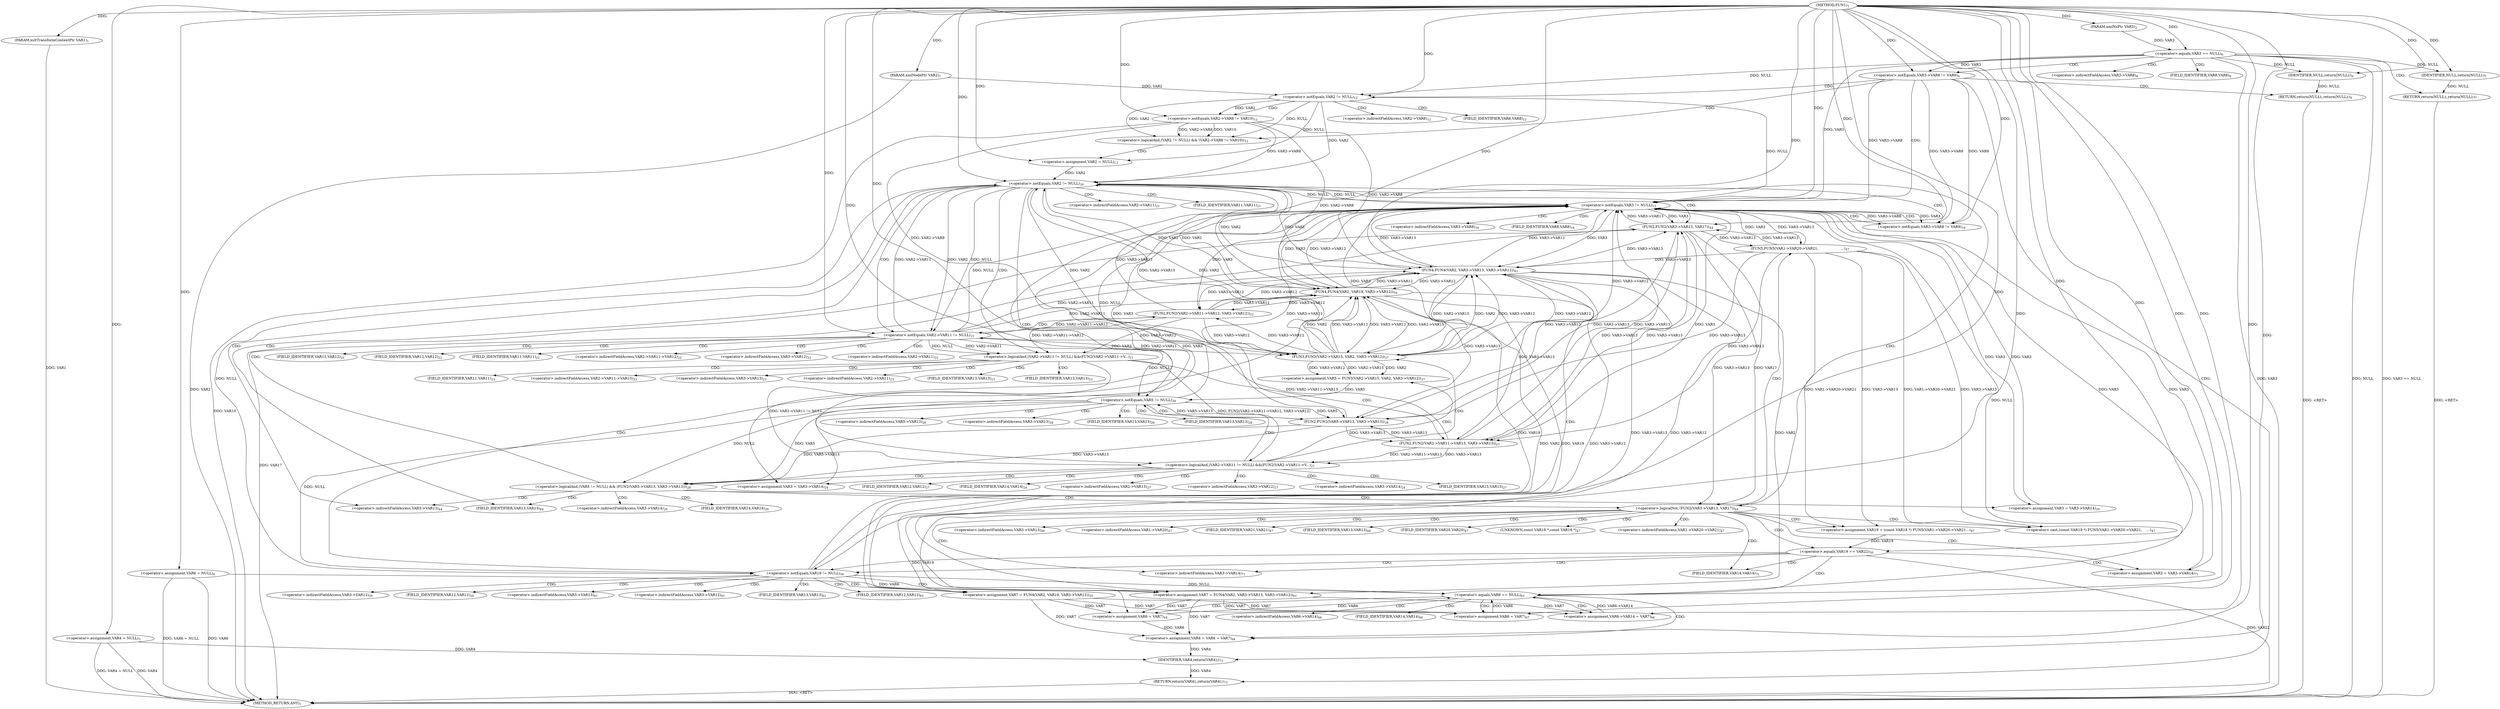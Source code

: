 digraph "FUN1" {  
"8" [label = <(METHOD,FUN1)<SUB>1</SUB>> ]
"213" [label = <(METHOD_RETURN,ANY)<SUB>1</SUB>> ]
"9" [label = <(PARAM,xsltTransformContextPtr VAR1)<SUB>1</SUB>> ]
"10" [label = <(PARAM,xmlNodePtr VAR2)<SUB>1</SUB>> ]
"11" [label = <(PARAM,xmlNsPtr VAR3)<SUB>2</SUB>> ]
"15" [label = <(&lt;operator&gt;.assignment,VAR4 = NULL)<SUB>3</SUB>> ]
"20" [label = <(&lt;operator&gt;.assignment,VAR6 = NULL)<SUB>4</SUB>> ]
"211" [label = <(RETURN,return(VAR4);,return(VAR4);)<SUB>73</SUB>> ]
"24" [label = <(&lt;operator&gt;.equals,VAR3 == NULL)<SUB>6</SUB>> ]
"31" [label = <(&lt;operator&gt;.notEquals,VAR3-&gt;VAR8 != VAR9)<SUB>8</SUB>> ]
"40" [label = <(&lt;operator&gt;.logicalAnd,(VAR2 != NULL) &amp;&amp; (VAR2-&gt;VAR8 != VAR10))<SUB>12</SUB>> ]
"54" [label = <(&lt;operator&gt;.notEquals,VAR3 != NULL)<SUB>15</SUB>> ]
"212" [label = <(IDENTIFIER,VAR4,return(VAR4);)<SUB>73</SUB>> ]
"28" [label = <(RETURN,return(NULL);,return(NULL);)<SUB>7</SUB>> ]
"37" [label = <(RETURN,return(NULL);,return(NULL);)<SUB>9</SUB>> ]
"50" [label = <(&lt;operator&gt;.assignment,VAR2 = NULL)<SUB>13</SUB>> ]
"206" [label = <(&lt;operator&gt;.assignment,VAR3 = VAR3-&gt;VAR14)<SUB>71</SUB>> ]
"29" [label = <(IDENTIFIER,NULL,return(NULL);)<SUB>7</SUB>> ]
"38" [label = <(IDENTIFIER,NULL,return(NULL);)<SUB>9</SUB>> ]
"41" [label = <(&lt;operator&gt;.notEquals,VAR2 != NULL)<SUB>12</SUB>> ]
"44" [label = <(&lt;operator&gt;.notEquals,VAR2-&gt;VAR8 != VAR10)<SUB>12</SUB>> ]
"59" [label = <(&lt;operator&gt;.notEquals,VAR3-&gt;VAR8 != VAR9)<SUB>16</SUB>> ]
"67" [label = <(&lt;operator&gt;.notEquals,VAR2 != NULL)<SUB>20</SUB>> ]
"134" [label = <(&lt;operator&gt;.logicalNot,!FUN2(VAR3-&gt;VAR13, VAR17))<SUB>44</SUB>> ]
"104" [label = <(&lt;operator&gt;.assignment,VAR5 = FUN3(VAR2-&gt;VAR15, VAR2, VAR3-&gt;VAR12))<SUB>27</SUB>> ]
"142" [label = <(&lt;operator&gt;.assignment,VAR19 = (const VAR18 *) FUN5(VAR1-&gt;VAR20-&gt;VAR21...)<SUB>47</SUB>> ]
"72" [label = <(&lt;operator&gt;.logicalAnd,(VAR2-&gt;VAR11 != NULL) &amp;&amp;
		(FUN2(VAR2-&gt;VAR11-&gt;V...)<SUB>21</SUB>> ]
"115" [label = <(&lt;operator&gt;.logicalAnd,(VAR5 != NULL) &amp;&amp; (FUN2(VAR5-&gt;VAR13, VAR3-&gt;VAR13)))<SUB>28</SUB>> ]
"135" [label = <(FUN2,FUN2(VAR3-&gt;VAR13, VAR17))<SUB>44</SUB>> ]
"156" [label = <(&lt;operator&gt;.equals,VAR19 == VAR22)<SUB>50</SUB>> ]
"162" [label = <(&lt;operator&gt;.notEquals,VAR19 != NULL)<SUB>58</SUB>> ]
"187" [label = <(&lt;operator&gt;.equals,VAR6 == NULL)<SUB>63</SUB>> ]
"98" [label = <(&lt;operator&gt;.assignment,VAR3 = VAR3-&gt;VAR14)<SUB>24</SUB>> ]
"106" [label = <(FUN3,FUN3(VAR2-&gt;VAR15, VAR2, VAR3-&gt;VAR12))<SUB>27</SUB>> ]
"127" [label = <(&lt;operator&gt;.assignment,VAR3 = VAR3-&gt;VAR14)<SUB>29</SUB>> ]
"144" [label = <(&lt;operator&gt;.cast,(const VAR18 *) FUN5(VAR1-&gt;VAR20-&gt;VAR21,
 		   ...)<SUB>47</SUB>> ]
"166" [label = <(&lt;operator&gt;.assignment,VAR7 = FUN4(VAR2, VAR19, VAR3-&gt;VAR12))<SUB>59</SUB>> ]
"191" [label = <(&lt;operator&gt;.assignment,VAR4 = VAR6 = VAR7)<SUB>64</SUB>> ]
"73" [label = <(&lt;operator&gt;.logicalAnd,(VAR2-&gt;VAR11 != NULL) &amp;&amp;
		(FUN2(VAR2-&gt;VAR11-&gt;V...)<SUB>21</SUB>> ]
"88" [label = <(FUN2,FUN2(VAR2-&gt;VAR11-&gt;VAR13, VAR3-&gt;VAR13))<SUB>23</SUB>> ]
"116" [label = <(&lt;operator&gt;.notEquals,VAR5 != NULL)<SUB>28</SUB>> ]
"119" [label = <(FUN2,FUN2(VAR5-&gt;VAR13, VAR3-&gt;VAR13))<SUB>28</SUB>> ]
"146" [label = <(FUN5,FUN5(VAR1-&gt;VAR20-&gt;VAR21,
 		                   ...)<SUB>47</SUB>> ]
"176" [label = <(&lt;operator&gt;.assignment,VAR7 = FUN4(VAR2, VAR3-&gt;VAR13, VAR3-&gt;VAR12))<SUB>61</SUB>> ]
"198" [label = <(&lt;operator&gt;.assignment,VAR6-&gt;VAR14 = VAR7)<SUB>66</SUB>> ]
"203" [label = <(&lt;operator&gt;.assignment,VAR6 = VAR7)<SUB>67</SUB>> ]
"74" [label = <(&lt;operator&gt;.notEquals,VAR2-&gt;VAR11 != NULL)<SUB>21</SUB>> ]
"79" [label = <(FUN2,FUN2(VAR2-&gt;VAR11-&gt;VAR12, VAR3-&gt;VAR12))<SUB>22</SUB>> ]
"168" [label = <(FUN4,FUN4(VAR2, VAR19, VAR3-&gt;VAR12))<SUB>59</SUB>> ]
"193" [label = <(&lt;operator&gt;.assignment,VAR6 = VAR7)<SUB>64</SUB>> ]
"178" [label = <(FUN4,FUN4(VAR2, VAR3-&gt;VAR13, VAR3-&gt;VAR12))<SUB>61</SUB>> ]
"32" [label = <(&lt;operator&gt;.indirectFieldAccess,VAR3-&gt;VAR8)<SUB>8</SUB>> ]
"34" [label = <(FIELD_IDENTIFIER,VAR8,VAR8)<SUB>8</SUB>> ]
"45" [label = <(&lt;operator&gt;.indirectFieldAccess,VAR2-&gt;VAR8)<SUB>12</SUB>> ]
"208" [label = <(&lt;operator&gt;.indirectFieldAccess,VAR3-&gt;VAR14)<SUB>71</SUB>> ]
"47" [label = <(FIELD_IDENTIFIER,VAR8,VAR8)<SUB>12</SUB>> ]
"60" [label = <(&lt;operator&gt;.indirectFieldAccess,VAR3-&gt;VAR8)<SUB>16</SUB>> ]
"210" [label = <(FIELD_IDENTIFIER,VAR14,VAR14)<SUB>71</SUB>> ]
"62" [label = <(FIELD_IDENTIFIER,VAR8,VAR8)<SUB>16</SUB>> ]
"136" [label = <(&lt;operator&gt;.indirectFieldAccess,VAR3-&gt;VAR13)<SUB>44</SUB>> ]
"107" [label = <(&lt;operator&gt;.indirectFieldAccess,VAR2-&gt;VAR15)<SUB>27</SUB>> ]
"111" [label = <(&lt;operator&gt;.indirectFieldAccess,VAR3-&gt;VAR12)<SUB>27</SUB>> ]
"138" [label = <(FIELD_IDENTIFIER,VAR13,VAR13)<SUB>44</SUB>> ]
"145" [label = <(UNKNOWN,const VAR18 *,const VAR18 *)<SUB>47</SUB>> ]
"89" [label = <(&lt;operator&gt;.indirectFieldAccess,VAR2-&gt;VAR11-&gt;VAR13)<SUB>23</SUB>> ]
"94" [label = <(&lt;operator&gt;.indirectFieldAccess,VAR3-&gt;VAR13)<SUB>23</SUB>> ]
"100" [label = <(&lt;operator&gt;.indirectFieldAccess,VAR3-&gt;VAR14)<SUB>24</SUB>> ]
"109" [label = <(FIELD_IDENTIFIER,VAR15,VAR15)<SUB>27</SUB>> ]
"113" [label = <(FIELD_IDENTIFIER,VAR12,VAR12)<SUB>27</SUB>> ]
"120" [label = <(&lt;operator&gt;.indirectFieldAccess,VAR5-&gt;VAR13)<SUB>28</SUB>> ]
"123" [label = <(&lt;operator&gt;.indirectFieldAccess,VAR3-&gt;VAR13)<SUB>28</SUB>> ]
"129" [label = <(&lt;operator&gt;.indirectFieldAccess,VAR3-&gt;VAR14)<SUB>29</SUB>> ]
"147" [label = <(&lt;operator&gt;.indirectFieldAccess,VAR1-&gt;VAR20-&gt;VAR21)<SUB>47</SUB>> ]
"152" [label = <(&lt;operator&gt;.indirectFieldAccess,VAR3-&gt;VAR13)<SUB>48</SUB>> ]
"75" [label = <(&lt;operator&gt;.indirectFieldAccess,VAR2-&gt;VAR11)<SUB>21</SUB>> ]
"80" [label = <(&lt;operator&gt;.indirectFieldAccess,VAR2-&gt;VAR11-&gt;VAR12)<SUB>22</SUB>> ]
"85" [label = <(&lt;operator&gt;.indirectFieldAccess,VAR3-&gt;VAR12)<SUB>22</SUB>> ]
"90" [label = <(&lt;operator&gt;.indirectFieldAccess,VAR2-&gt;VAR11)<SUB>23</SUB>> ]
"93" [label = <(FIELD_IDENTIFIER,VAR13,VAR13)<SUB>23</SUB>> ]
"96" [label = <(FIELD_IDENTIFIER,VAR13,VAR13)<SUB>23</SUB>> ]
"102" [label = <(FIELD_IDENTIFIER,VAR14,VAR14)<SUB>24</SUB>> ]
"122" [label = <(FIELD_IDENTIFIER,VAR13,VAR13)<SUB>28</SUB>> ]
"125" [label = <(FIELD_IDENTIFIER,VAR13,VAR13)<SUB>28</SUB>> ]
"131" [label = <(FIELD_IDENTIFIER,VAR14,VAR14)<SUB>29</SUB>> ]
"148" [label = <(&lt;operator&gt;.indirectFieldAccess,VAR1-&gt;VAR20)<SUB>47</SUB>> ]
"151" [label = <(FIELD_IDENTIFIER,VAR21,VAR21)<SUB>47</SUB>> ]
"154" [label = <(FIELD_IDENTIFIER,VAR13,VAR13)<SUB>48</SUB>> ]
"171" [label = <(&lt;operator&gt;.indirectFieldAccess,VAR3-&gt;VAR12)<SUB>59</SUB>> ]
"199" [label = <(&lt;operator&gt;.indirectFieldAccess,VAR6-&gt;VAR14)<SUB>66</SUB>> ]
"77" [label = <(FIELD_IDENTIFIER,VAR11,VAR11)<SUB>21</SUB>> ]
"81" [label = <(&lt;operator&gt;.indirectFieldAccess,VAR2-&gt;VAR11)<SUB>22</SUB>> ]
"84" [label = <(FIELD_IDENTIFIER,VAR12,VAR12)<SUB>22</SUB>> ]
"87" [label = <(FIELD_IDENTIFIER,VAR12,VAR12)<SUB>22</SUB>> ]
"92" [label = <(FIELD_IDENTIFIER,VAR11,VAR11)<SUB>23</SUB>> ]
"150" [label = <(FIELD_IDENTIFIER,VAR20,VAR20)<SUB>47</SUB>> ]
"173" [label = <(FIELD_IDENTIFIER,VAR12,VAR12)<SUB>59</SUB>> ]
"180" [label = <(&lt;operator&gt;.indirectFieldAccess,VAR3-&gt;VAR13)<SUB>61</SUB>> ]
"183" [label = <(&lt;operator&gt;.indirectFieldAccess,VAR3-&gt;VAR12)<SUB>61</SUB>> ]
"201" [label = <(FIELD_IDENTIFIER,VAR14,VAR14)<SUB>66</SUB>> ]
"83" [label = <(FIELD_IDENTIFIER,VAR11,VAR11)<SUB>22</SUB>> ]
"182" [label = <(FIELD_IDENTIFIER,VAR13,VAR13)<SUB>61</SUB>> ]
"185" [label = <(FIELD_IDENTIFIER,VAR12,VAR12)<SUB>61</SUB>> ]
  "37" -> "213"  [ label = "DDG: &lt;RET&gt;"] 
  "211" -> "213"  [ label = "DDG: &lt;RET&gt;"] 
  "28" -> "213"  [ label = "DDG: &lt;RET&gt;"] 
  "9" -> "213"  [ label = "DDG: VAR1"] 
  "10" -> "213"  [ label = "DDG: VAR2"] 
  "15" -> "213"  [ label = "DDG: VAR4"] 
  "15" -> "213"  [ label = "DDG: VAR4 = NULL"] 
  "20" -> "213"  [ label = "DDG: VAR6"] 
  "20" -> "213"  [ label = "DDG: VAR6 = NULL"] 
  "24" -> "213"  [ label = "DDG: VAR3"] 
  "24" -> "213"  [ label = "DDG: NULL"] 
  "24" -> "213"  [ label = "DDG: VAR3 == NULL"] 
  "135" -> "213"  [ label = "DDG: VAR17"] 
  "44" -> "213"  [ label = "DDG: VAR10"] 
  "156" -> "213"  [ label = "DDG: VAR22"] 
  "8" -> "9"  [ label = "DDG: "] 
  "8" -> "10"  [ label = "DDG: "] 
  "8" -> "11"  [ label = "DDG: "] 
  "8" -> "15"  [ label = "DDG: "] 
  "8" -> "20"  [ label = "DDG: "] 
  "212" -> "211"  [ label = "DDG: VAR4"] 
  "15" -> "212"  [ label = "DDG: VAR4"] 
  "191" -> "212"  [ label = "DDG: VAR4"] 
  "8" -> "212"  [ label = "DDG: "] 
  "11" -> "24"  [ label = "DDG: VAR3"] 
  "8" -> "24"  [ label = "DDG: "] 
  "29" -> "28"  [ label = "DDG: NULL"] 
  "24" -> "31"  [ label = "DDG: VAR3"] 
  "8" -> "31"  [ label = "DDG: "] 
  "38" -> "37"  [ label = "DDG: NULL"] 
  "41" -> "40"  [ label = "DDG: VAR2"] 
  "41" -> "40"  [ label = "DDG: NULL"] 
  "44" -> "40"  [ label = "DDG: VAR2-&gt;VAR8"] 
  "44" -> "40"  [ label = "DDG: VAR10"] 
  "41" -> "50"  [ label = "DDG: NULL"] 
  "8" -> "50"  [ label = "DDG: "] 
  "24" -> "54"  [ label = "DDG: VAR3"] 
  "31" -> "54"  [ label = "DDG: VAR3-&gt;VAR8"] 
  "59" -> "54"  [ label = "DDG: VAR3-&gt;VAR8"] 
  "79" -> "54"  [ label = "DDG: VAR3-&gt;VAR12"] 
  "88" -> "54"  [ label = "DDG: VAR3-&gt;VAR13"] 
  "106" -> "54"  [ label = "DDG: VAR3-&gt;VAR12"] 
  "119" -> "54"  [ label = "DDG: VAR3-&gt;VAR13"] 
  "135" -> "54"  [ label = "DDG: VAR3-&gt;VAR13"] 
  "146" -> "54"  [ label = "DDG: VAR3-&gt;VAR13"] 
  "178" -> "54"  [ label = "DDG: VAR3-&gt;VAR13"] 
  "178" -> "54"  [ label = "DDG: VAR3-&gt;VAR12"] 
  "168" -> "54"  [ label = "DDG: VAR3-&gt;VAR12"] 
  "206" -> "54"  [ label = "DDG: VAR3"] 
  "127" -> "54"  [ label = "DDG: VAR3"] 
  "98" -> "54"  [ label = "DDG: VAR3"] 
  "8" -> "54"  [ label = "DDG: "] 
  "41" -> "54"  [ label = "DDG: NULL"] 
  "67" -> "54"  [ label = "DDG: NULL"] 
  "74" -> "54"  [ label = "DDG: NULL"] 
  "116" -> "54"  [ label = "DDG: NULL"] 
  "187" -> "54"  [ label = "DDG: NULL"] 
  "54" -> "206"  [ label = "DDG: VAR3"] 
  "24" -> "29"  [ label = "DDG: NULL"] 
  "8" -> "29"  [ label = "DDG: "] 
  "24" -> "38"  [ label = "DDG: NULL"] 
  "8" -> "38"  [ label = "DDG: "] 
  "10" -> "41"  [ label = "DDG: VAR2"] 
  "8" -> "41"  [ label = "DDG: "] 
  "24" -> "41"  [ label = "DDG: NULL"] 
  "41" -> "44"  [ label = "DDG: VAR2"] 
  "8" -> "44"  [ label = "DDG: "] 
  "31" -> "59"  [ label = "DDG: VAR3-&gt;VAR8"] 
  "54" -> "59"  [ label = "DDG: VAR3"] 
  "31" -> "59"  [ label = "DDG: VAR9"] 
  "8" -> "59"  [ label = "DDG: "] 
  "41" -> "67"  [ label = "DDG: VAR2"] 
  "44" -> "67"  [ label = "DDG: VAR2-&gt;VAR8"] 
  "50" -> "67"  [ label = "DDG: VAR2"] 
  "74" -> "67"  [ label = "DDG: VAR2-&gt;VAR11"] 
  "106" -> "67"  [ label = "DDG: VAR2-&gt;VAR15"] 
  "106" -> "67"  [ label = "DDG: VAR2"] 
  "178" -> "67"  [ label = "DDG: VAR2"] 
  "168" -> "67"  [ label = "DDG: VAR2"] 
  "8" -> "67"  [ label = "DDG: "] 
  "54" -> "67"  [ label = "DDG: NULL"] 
  "106" -> "104"  [ label = "DDG: VAR2-&gt;VAR15"] 
  "106" -> "104"  [ label = "DDG: VAR2"] 
  "106" -> "104"  [ label = "DDG: VAR3-&gt;VAR12"] 
  "135" -> "134"  [ label = "DDG: VAR3-&gt;VAR13"] 
  "135" -> "134"  [ label = "DDG: VAR17"] 
  "146" -> "142"  [ label = "DDG: VAR1-&gt;VAR20-&gt;VAR21"] 
  "146" -> "142"  [ label = "DDG: VAR3-&gt;VAR13"] 
  "54" -> "135"  [ label = "DDG: VAR3"] 
  "88" -> "135"  [ label = "DDG: VAR3-&gt;VAR13"] 
  "119" -> "135"  [ label = "DDG: VAR3-&gt;VAR13"] 
  "146" -> "135"  [ label = "DDG: VAR3-&gt;VAR13"] 
  "178" -> "135"  [ label = "DDG: VAR3-&gt;VAR13"] 
  "8" -> "135"  [ label = "DDG: "] 
  "73" -> "72"  [ label = "DDG: VAR2-&gt;VAR11 != NULL"] 
  "73" -> "72"  [ label = "DDG: FUN2(VAR2-&gt;VAR11-&gt;VAR12, VAR3-&gt;VAR12)"] 
  "88" -> "72"  [ label = "DDG: VAR2-&gt;VAR11-&gt;VAR13"] 
  "88" -> "72"  [ label = "DDG: VAR3-&gt;VAR13"] 
  "54" -> "98"  [ label = "DDG: VAR3"] 
  "67" -> "106"  [ label = "DDG: VAR2"] 
  "44" -> "106"  [ label = "DDG: VAR2-&gt;VAR8"] 
  "74" -> "106"  [ label = "DDG: VAR2-&gt;VAR11"] 
  "8" -> "106"  [ label = "DDG: "] 
  "54" -> "106"  [ label = "DDG: VAR3"] 
  "79" -> "106"  [ label = "DDG: VAR3-&gt;VAR12"] 
  "178" -> "106"  [ label = "DDG: VAR3-&gt;VAR12"] 
  "168" -> "106"  [ label = "DDG: VAR3-&gt;VAR12"] 
  "116" -> "115"  [ label = "DDG: VAR5"] 
  "116" -> "115"  [ label = "DDG: NULL"] 
  "119" -> "115"  [ label = "DDG: VAR5-&gt;VAR13"] 
  "119" -> "115"  [ label = "DDG: VAR3-&gt;VAR13"] 
  "54" -> "127"  [ label = "DDG: VAR3"] 
  "146" -> "144"  [ label = "DDG: VAR1-&gt;VAR20-&gt;VAR21"] 
  "146" -> "144"  [ label = "DDG: VAR3-&gt;VAR13"] 
  "142" -> "156"  [ label = "DDG: VAR19"] 
  "8" -> "156"  [ label = "DDG: "] 
  "156" -> "162"  [ label = "DDG: VAR19"] 
  "8" -> "162"  [ label = "DDG: "] 
  "67" -> "162"  [ label = "DDG: NULL"] 
  "116" -> "162"  [ label = "DDG: NULL"] 
  "168" -> "166"  [ label = "DDG: VAR2"] 
  "168" -> "166"  [ label = "DDG: VAR19"] 
  "168" -> "166"  [ label = "DDG: VAR3-&gt;VAR12"] 
  "20" -> "187"  [ label = "DDG: VAR6"] 
  "198" -> "187"  [ label = "DDG: VAR6-&gt;VAR14"] 
  "203" -> "187"  [ label = "DDG: VAR6"] 
  "193" -> "187"  [ label = "DDG: VAR6"] 
  "8" -> "187"  [ label = "DDG: "] 
  "162" -> "187"  [ label = "DDG: NULL"] 
  "193" -> "191"  [ label = "DDG: VAR6"] 
  "176" -> "191"  [ label = "DDG: VAR7"] 
  "166" -> "191"  [ label = "DDG: VAR7"] 
  "8" -> "191"  [ label = "DDG: "] 
  "74" -> "73"  [ label = "DDG: VAR2-&gt;VAR11"] 
  "74" -> "73"  [ label = "DDG: NULL"] 
  "79" -> "73"  [ label = "DDG: VAR2-&gt;VAR11-&gt;VAR12"] 
  "79" -> "73"  [ label = "DDG: VAR3-&gt;VAR12"] 
  "54" -> "88"  [ label = "DDG: VAR3"] 
  "119" -> "88"  [ label = "DDG: VAR3-&gt;VAR13"] 
  "135" -> "88"  [ label = "DDG: VAR3-&gt;VAR13"] 
  "146" -> "88"  [ label = "DDG: VAR3-&gt;VAR13"] 
  "178" -> "88"  [ label = "DDG: VAR3-&gt;VAR13"] 
  "104" -> "116"  [ label = "DDG: VAR5"] 
  "119" -> "116"  [ label = "DDG: VAR5-&gt;VAR13"] 
  "8" -> "116"  [ label = "DDG: "] 
  "74" -> "116"  [ label = "DDG: NULL"] 
  "116" -> "119"  [ label = "DDG: VAR5"] 
  "54" -> "119"  [ label = "DDG: VAR3"] 
  "88" -> "119"  [ label = "DDG: VAR3-&gt;VAR13"] 
  "135" -> "119"  [ label = "DDG: VAR3-&gt;VAR13"] 
  "146" -> "119"  [ label = "DDG: VAR3-&gt;VAR13"] 
  "178" -> "119"  [ label = "DDG: VAR3-&gt;VAR13"] 
  "54" -> "146"  [ label = "DDG: VAR3"] 
  "135" -> "146"  [ label = "DDG: VAR3-&gt;VAR13"] 
  "178" -> "176"  [ label = "DDG: VAR2"] 
  "178" -> "176"  [ label = "DDG: VAR3-&gt;VAR13"] 
  "178" -> "176"  [ label = "DDG: VAR3-&gt;VAR12"] 
  "176" -> "198"  [ label = "DDG: VAR7"] 
  "166" -> "198"  [ label = "DDG: VAR7"] 
  "8" -> "198"  [ label = "DDG: "] 
  "8" -> "203"  [ label = "DDG: "] 
  "176" -> "203"  [ label = "DDG: VAR7"] 
  "166" -> "203"  [ label = "DDG: VAR7"] 
  "67" -> "74"  [ label = "DDG: VAR2"] 
  "79" -> "74"  [ label = "DDG: VAR2-&gt;VAR11-&gt;VAR12"] 
  "88" -> "74"  [ label = "DDG: VAR2-&gt;VAR11-&gt;VAR13"] 
  "67" -> "74"  [ label = "DDG: NULL"] 
  "8" -> "74"  [ label = "DDG: "] 
  "54" -> "79"  [ label = "DDG: VAR3"] 
  "106" -> "79"  [ label = "DDG: VAR3-&gt;VAR12"] 
  "178" -> "79"  [ label = "DDG: VAR3-&gt;VAR12"] 
  "168" -> "79"  [ label = "DDG: VAR3-&gt;VAR12"] 
  "44" -> "168"  [ label = "DDG: VAR2-&gt;VAR8"] 
  "67" -> "168"  [ label = "DDG: VAR2"] 
  "74" -> "168"  [ label = "DDG: VAR2-&gt;VAR11"] 
  "106" -> "168"  [ label = "DDG: VAR2-&gt;VAR15"] 
  "106" -> "168"  [ label = "DDG: VAR2"] 
  "8" -> "168"  [ label = "DDG: "] 
  "162" -> "168"  [ label = "DDG: VAR19"] 
  "54" -> "168"  [ label = "DDG: VAR3"] 
  "79" -> "168"  [ label = "DDG: VAR3-&gt;VAR12"] 
  "106" -> "168"  [ label = "DDG: VAR3-&gt;VAR12"] 
  "178" -> "168"  [ label = "DDG: VAR3-&gt;VAR12"] 
  "176" -> "193"  [ label = "DDG: VAR7"] 
  "166" -> "193"  [ label = "DDG: VAR7"] 
  "8" -> "193"  [ label = "DDG: "] 
  "44" -> "178"  [ label = "DDG: VAR2-&gt;VAR8"] 
  "67" -> "178"  [ label = "DDG: VAR2"] 
  "74" -> "178"  [ label = "DDG: VAR2-&gt;VAR11"] 
  "106" -> "178"  [ label = "DDG: VAR2-&gt;VAR15"] 
  "106" -> "178"  [ label = "DDG: VAR2"] 
  "8" -> "178"  [ label = "DDG: "] 
  "54" -> "178"  [ label = "DDG: VAR3"] 
  "146" -> "178"  [ label = "DDG: VAR3-&gt;VAR13"] 
  "79" -> "178"  [ label = "DDG: VAR3-&gt;VAR12"] 
  "106" -> "178"  [ label = "DDG: VAR3-&gt;VAR12"] 
  "168" -> "178"  [ label = "DDG: VAR3-&gt;VAR12"] 
  "24" -> "34"  [ label = "CDG: "] 
  "24" -> "32"  [ label = "CDG: "] 
  "24" -> "28"  [ label = "CDG: "] 
  "24" -> "31"  [ label = "CDG: "] 
  "31" -> "37"  [ label = "CDG: "] 
  "31" -> "40"  [ label = "CDG: "] 
  "31" -> "54"  [ label = "CDG: "] 
  "31" -> "211"  [ label = "CDG: "] 
  "31" -> "41"  [ label = "CDG: "] 
  "40" -> "50"  [ label = "CDG: "] 
  "54" -> "60"  [ label = "CDG: "] 
  "54" -> "59"  [ label = "CDG: "] 
  "54" -> "62"  [ label = "CDG: "] 
  "41" -> "44"  [ label = "CDG: "] 
  "41" -> "47"  [ label = "CDG: "] 
  "41" -> "45"  [ label = "CDG: "] 
  "59" -> "67"  [ label = "CDG: "] 
  "59" -> "54"  [ label = "CDG: "] 
  "67" -> "73"  [ label = "CDG: "] 
  "67" -> "77"  [ label = "CDG: "] 
  "67" -> "136"  [ label = "CDG: "] 
  "67" -> "75"  [ label = "CDG: "] 
  "67" -> "74"  [ label = "CDG: "] 
  "67" -> "134"  [ label = "CDG: "] 
  "67" -> "138"  [ label = "CDG: "] 
  "67" -> "72"  [ label = "CDG: "] 
  "67" -> "135"  [ label = "CDG: "] 
  "134" -> "154"  [ label = "CDG: "] 
  "134" -> "145"  [ label = "CDG: "] 
  "134" -> "146"  [ label = "CDG: "] 
  "134" -> "150"  [ label = "CDG: "] 
  "134" -> "151"  [ label = "CDG: "] 
  "134" -> "144"  [ label = "CDG: "] 
  "134" -> "206"  [ label = "CDG: "] 
  "134" -> "208"  [ label = "CDG: "] 
  "134" -> "148"  [ label = "CDG: "] 
  "134" -> "152"  [ label = "CDG: "] 
  "134" -> "142"  [ label = "CDG: "] 
  "134" -> "210"  [ label = "CDG: "] 
  "134" -> "147"  [ label = "CDG: "] 
  "134" -> "156"  [ label = "CDG: "] 
  "72" -> "107"  [ label = "CDG: "] 
  "72" -> "115"  [ label = "CDG: "] 
  "72" -> "98"  [ label = "CDG: "] 
  "72" -> "113"  [ label = "CDG: "] 
  "72" -> "102"  [ label = "CDG: "] 
  "72" -> "104"  [ label = "CDG: "] 
  "72" -> "100"  [ label = "CDG: "] 
  "72" -> "111"  [ label = "CDG: "] 
  "72" -> "116"  [ label = "CDG: "] 
  "72" -> "106"  [ label = "CDG: "] 
  "72" -> "109"  [ label = "CDG: "] 
  "115" -> "136"  [ label = "CDG: "] 
  "115" -> "131"  [ label = "CDG: "] 
  "115" -> "129"  [ label = "CDG: "] 
  "115" -> "134"  [ label = "CDG: "] 
  "115" -> "138"  [ label = "CDG: "] 
  "115" -> "127"  [ label = "CDG: "] 
  "115" -> "135"  [ label = "CDG: "] 
  "156" -> "162"  [ label = "CDG: "] 
  "156" -> "206"  [ label = "CDG: "] 
  "156" -> "208"  [ label = "CDG: "] 
  "156" -> "187"  [ label = "CDG: "] 
  "156" -> "210"  [ label = "CDG: "] 
  "162" -> "178"  [ label = "CDG: "] 
  "162" -> "185"  [ label = "CDG: "] 
  "162" -> "168"  [ label = "CDG: "] 
  "162" -> "173"  [ label = "CDG: "] 
  "162" -> "182"  [ label = "CDG: "] 
  "162" -> "180"  [ label = "CDG: "] 
  "162" -> "171"  [ label = "CDG: "] 
  "162" -> "183"  [ label = "CDG: "] 
  "162" -> "166"  [ label = "CDG: "] 
  "162" -> "176"  [ label = "CDG: "] 
  "187" -> "198"  [ label = "CDG: "] 
  "187" -> "191"  [ label = "CDG: "] 
  "187" -> "201"  [ label = "CDG: "] 
  "187" -> "193"  [ label = "CDG: "] 
  "187" -> "199"  [ label = "CDG: "] 
  "187" -> "203"  [ label = "CDG: "] 
  "73" -> "94"  [ label = "CDG: "] 
  "73" -> "96"  [ label = "CDG: "] 
  "73" -> "92"  [ label = "CDG: "] 
  "73" -> "93"  [ label = "CDG: "] 
  "73" -> "90"  [ label = "CDG: "] 
  "73" -> "88"  [ label = "CDG: "] 
  "73" -> "89"  [ label = "CDG: "] 
  "116" -> "120"  [ label = "CDG: "] 
  "116" -> "119"  [ label = "CDG: "] 
  "116" -> "122"  [ label = "CDG: "] 
  "116" -> "123"  [ label = "CDG: "] 
  "116" -> "125"  [ label = "CDG: "] 
  "74" -> "81"  [ label = "CDG: "] 
  "74" -> "84"  [ label = "CDG: "] 
  "74" -> "85"  [ label = "CDG: "] 
  "74" -> "87"  [ label = "CDG: "] 
  "74" -> "79"  [ label = "CDG: "] 
  "74" -> "80"  [ label = "CDG: "] 
  "74" -> "83"  [ label = "CDG: "] 
}

